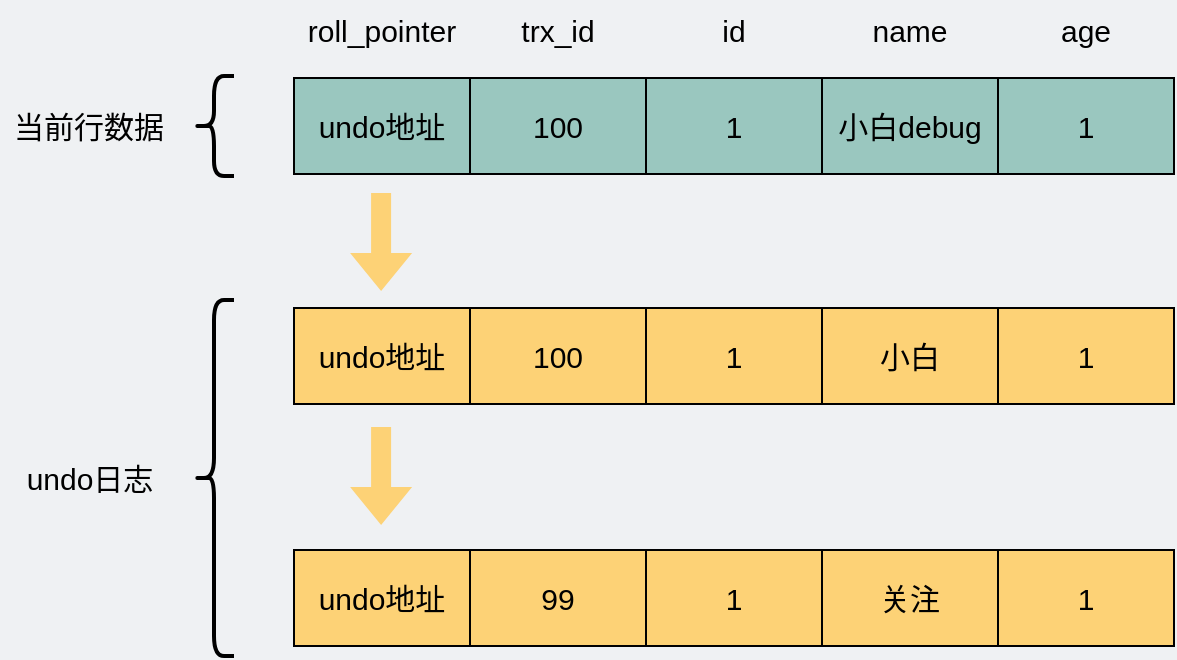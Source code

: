 <mxfile version="17.4.2" type="github"><diagram id="3228e29e-7158-1315-38df-8450db1d8a1d" name="Page-1"><mxGraphModel dx="1271" dy="-201" grid="0" gridSize="10" guides="1" tooltips="1" connect="1" arrows="1" fold="1" page="1" pageScale="1" pageWidth="650" pageHeight="100" background="#EFF1F3" math="0" shadow="0"><root><mxCell id="0"/><mxCell id="1" parent="0"/><mxCell id="i7mL7RvrMvwTbX-JpwGI-11" value="&lt;font style=&quot;font-size: 15px&quot;&gt;当前行数据&lt;/font&gt;" style="text;html=1;strokeColor=none;fillColor=none;align=center;verticalAlign=middle;whiteSpace=wrap;rounded=0;" parent="1" vertex="1"><mxGeometry x="-638" y="987" width="89" height="30" as="geometry"/></mxCell><mxCell id="i7mL7RvrMvwTbX-JpwGI-12" value="&lt;font style=&quot;font-size: 15px&quot;&gt;undo日志&lt;/font&gt;" style="text;html=1;strokeColor=none;fillColor=none;align=center;verticalAlign=middle;whiteSpace=wrap;rounded=0;" parent="1" vertex="1"><mxGeometry x="-629.5" y="1163" width="72" height="30" as="geometry"/></mxCell><mxCell id="enQ5mk8d2TgNViefa5W4-1" value="1" style="rounded=0;whiteSpace=wrap;html=1;fillColor=#9AC7BF;gradientColor=none;fontSize=15;" parent="1" vertex="1"><mxGeometry x="-315" y="978" width="88" height="48" as="geometry"/></mxCell><mxCell id="enQ5mk8d2TgNViefa5W4-2" value="&lt;font style=&quot;font-size: 15px;&quot;&gt;小白debug&lt;/font&gt;" style="rounded=0;whiteSpace=wrap;html=1;fillColor=#9AC7BF;gradientColor=none;fontSize=15;" parent="1" vertex="1"><mxGeometry x="-227" y="978" width="88" height="48" as="geometry"/></mxCell><mxCell id="enQ5mk8d2TgNViefa5W4-3" value="&lt;span style=&quot;font-size: 15px;&quot;&gt;1&lt;/span&gt;" style="rounded=0;whiteSpace=wrap;html=1;fillColor=#9AC7BF;gradientColor=none;fontSize=15;" parent="1" vertex="1"><mxGeometry x="-139" y="978" width="88" height="48" as="geometry"/></mxCell><mxCell id="enQ5mk8d2TgNViefa5W4-27" value="100" style="rounded=0;whiteSpace=wrap;html=1;fillColor=#9AC7BF;gradientColor=none;fontSize=15;" parent="1" vertex="1"><mxGeometry x="-403" y="978" width="88" height="48" as="geometry"/></mxCell><mxCell id="enQ5mk8d2TgNViefa5W4-28" value="undo地址" style="rounded=0;whiteSpace=wrap;html=1;fillColor=#9AC7BF;gradientColor=none;fontSize=15;" parent="1" vertex="1"><mxGeometry x="-491" y="978" width="88" height="48" as="geometry"/></mxCell><mxCell id="enQ5mk8d2TgNViefa5W4-38" value="1" style="rounded=0;whiteSpace=wrap;html=1;fillColor=#FDD276;gradientColor=none;fontSize=15;" parent="1" vertex="1"><mxGeometry x="-315" y="1093" width="88" height="48" as="geometry"/></mxCell><mxCell id="enQ5mk8d2TgNViefa5W4-39" value="&lt;font style=&quot;font-size: 15px&quot;&gt;小白&lt;/font&gt;" style="rounded=0;whiteSpace=wrap;html=1;fillColor=#FDD276;gradientColor=none;fontSize=15;" parent="1" vertex="1"><mxGeometry x="-227" y="1093" width="88" height="48" as="geometry"/></mxCell><mxCell id="enQ5mk8d2TgNViefa5W4-40" value="&lt;span style=&quot;font-size: 15px;&quot;&gt;1&lt;/span&gt;" style="rounded=0;whiteSpace=wrap;html=1;fillColor=#FDD276;gradientColor=none;fontSize=15;" parent="1" vertex="1"><mxGeometry x="-139" y="1093" width="88" height="48" as="geometry"/></mxCell><mxCell id="enQ5mk8d2TgNViefa5W4-41" value="100" style="rounded=0;whiteSpace=wrap;html=1;fillColor=#FDD276;gradientColor=none;fontSize=15;" parent="1" vertex="1"><mxGeometry x="-403" y="1093" width="88" height="48" as="geometry"/></mxCell><mxCell id="enQ5mk8d2TgNViefa5W4-42" value="&lt;span&gt;undo地址&lt;/span&gt;" style="rounded=0;whiteSpace=wrap;html=1;fillColor=#FDD276;gradientColor=none;fontSize=15;" parent="1" vertex="1"><mxGeometry x="-491" y="1093" width="88" height="48" as="geometry"/></mxCell><mxCell id="enQ5mk8d2TgNViefa5W4-49" value="1" style="rounded=0;whiteSpace=wrap;html=1;fillColor=#FDD276;gradientColor=none;fontSize=15;" parent="1" vertex="1"><mxGeometry x="-315" y="1214" width="88" height="48" as="geometry"/></mxCell><mxCell id="enQ5mk8d2TgNViefa5W4-50" value="&lt;font style=&quot;font-size: 15px&quot;&gt;关注&lt;/font&gt;" style="rounded=0;whiteSpace=wrap;html=1;fillColor=#FDD276;gradientColor=none;fontSize=15;" parent="1" vertex="1"><mxGeometry x="-227" y="1214" width="88" height="48" as="geometry"/></mxCell><mxCell id="enQ5mk8d2TgNViefa5W4-51" value="&lt;span style=&quot;font-size: 15px;&quot;&gt;1&lt;/span&gt;" style="rounded=0;whiteSpace=wrap;html=1;fillColor=#FDD276;gradientColor=none;fontSize=15;" parent="1" vertex="1"><mxGeometry x="-139" y="1214" width="88" height="48" as="geometry"/></mxCell><mxCell id="enQ5mk8d2TgNViefa5W4-52" value="99" style="rounded=0;whiteSpace=wrap;html=1;fillColor=#FDD276;gradientColor=none;fontSize=15;" parent="1" vertex="1"><mxGeometry x="-403" y="1214" width="88" height="48" as="geometry"/></mxCell><mxCell id="enQ5mk8d2TgNViefa5W4-53" value="&lt;span&gt;undo地址&lt;/span&gt;" style="rounded=0;whiteSpace=wrap;html=1;fillColor=#FDD276;gradientColor=none;fontSize=15;" parent="1" vertex="1"><mxGeometry x="-491" y="1214" width="88" height="48" as="geometry"/></mxCell><mxCell id="enQ5mk8d2TgNViefa5W4-54" value="" style="shape=flexArrow;endArrow=classic;html=1;rounded=0;fontSize=15;fontColor=#FFFFFF;fillColor=#FDD276;strokeColor=none;" parent="1" edge="1"><mxGeometry width="50" height="50" relative="1" as="geometry"><mxPoint x="-447.45" y="1035" as="sourcePoint"/><mxPoint x="-447.45" y="1085" as="targetPoint"/></mxGeometry></mxCell><mxCell id="enQ5mk8d2TgNViefa5W4-56" value="" style="shape=flexArrow;endArrow=classic;html=1;rounded=0;fontSize=15;fontColor=#FFFFFF;fillColor=#FDD276;strokeColor=none;" parent="1" edge="1"><mxGeometry width="50" height="50" relative="1" as="geometry"><mxPoint x="-447.45" y="1152" as="sourcePoint"/><mxPoint x="-447.45" y="1202" as="targetPoint"/></mxGeometry></mxCell><mxCell id="enQ5mk8d2TgNViefa5W4-57" value="" style="shape=curlyBracket;whiteSpace=wrap;html=1;rounded=1;fontSize=15;fontColor=#FFFFFF;fillColor=#FDD276;strokeWidth=2;" parent="1" vertex="1"><mxGeometry x="-541" y="977" width="20" height="50" as="geometry"/></mxCell><mxCell id="enQ5mk8d2TgNViefa5W4-59" value="" style="shape=curlyBracket;whiteSpace=wrap;html=1;rounded=1;fontSize=15;fontColor=#FFFFFF;fillColor=#FDD276;strokeWidth=2;" parent="1" vertex="1"><mxGeometry x="-541" y="1089" width="20" height="178" as="geometry"/></mxCell><mxCell id="enQ5mk8d2TgNViefa5W4-60" value="&lt;span style=&quot;color: rgb(0 , 0 , 0)&quot;&gt;roll_pointer&lt;/span&gt;" style="text;html=1;strokeColor=none;fillColor=none;align=center;verticalAlign=middle;whiteSpace=wrap;rounded=0;fontSize=15;fontColor=#FFFFFF;" parent="1" vertex="1"><mxGeometry x="-477" y="939" width="60" height="30" as="geometry"/></mxCell><mxCell id="enQ5mk8d2TgNViefa5W4-61" value="&lt;span style=&quot;color: rgb(0 , 0 , 0)&quot;&gt;trx_id&lt;/span&gt;" style="text;html=1;strokeColor=none;fillColor=none;align=center;verticalAlign=middle;whiteSpace=wrap;rounded=0;fontSize=15;fontColor=#FFFFFF;" parent="1" vertex="1"><mxGeometry x="-389" y="939" width="60" height="30" as="geometry"/></mxCell><mxCell id="enQ5mk8d2TgNViefa5W4-62" value="&lt;font color=&quot;#000000&quot;&gt;id&lt;/font&gt;" style="text;html=1;strokeColor=none;fillColor=none;align=center;verticalAlign=middle;whiteSpace=wrap;rounded=0;fontSize=15;fontColor=#FFFFFF;" parent="1" vertex="1"><mxGeometry x="-301" y="939" width="60" height="30" as="geometry"/></mxCell><mxCell id="enQ5mk8d2TgNViefa5W4-63" value="&lt;font color=&quot;#000000&quot;&gt;name&lt;/font&gt;" style="text;html=1;strokeColor=none;fillColor=none;align=center;verticalAlign=middle;whiteSpace=wrap;rounded=0;fontSize=15;fontColor=#FFFFFF;" parent="1" vertex="1"><mxGeometry x="-213" y="939" width="60" height="30" as="geometry"/></mxCell><mxCell id="enQ5mk8d2TgNViefa5W4-64" value="&lt;font color=&quot;#000000&quot;&gt;age&lt;/font&gt;" style="text;html=1;strokeColor=none;fillColor=none;align=center;verticalAlign=middle;whiteSpace=wrap;rounded=0;fontSize=15;fontColor=#FFFFFF;" parent="1" vertex="1"><mxGeometry x="-125" y="939" width="60" height="30" as="geometry"/></mxCell></root></mxGraphModel></diagram></mxfile>